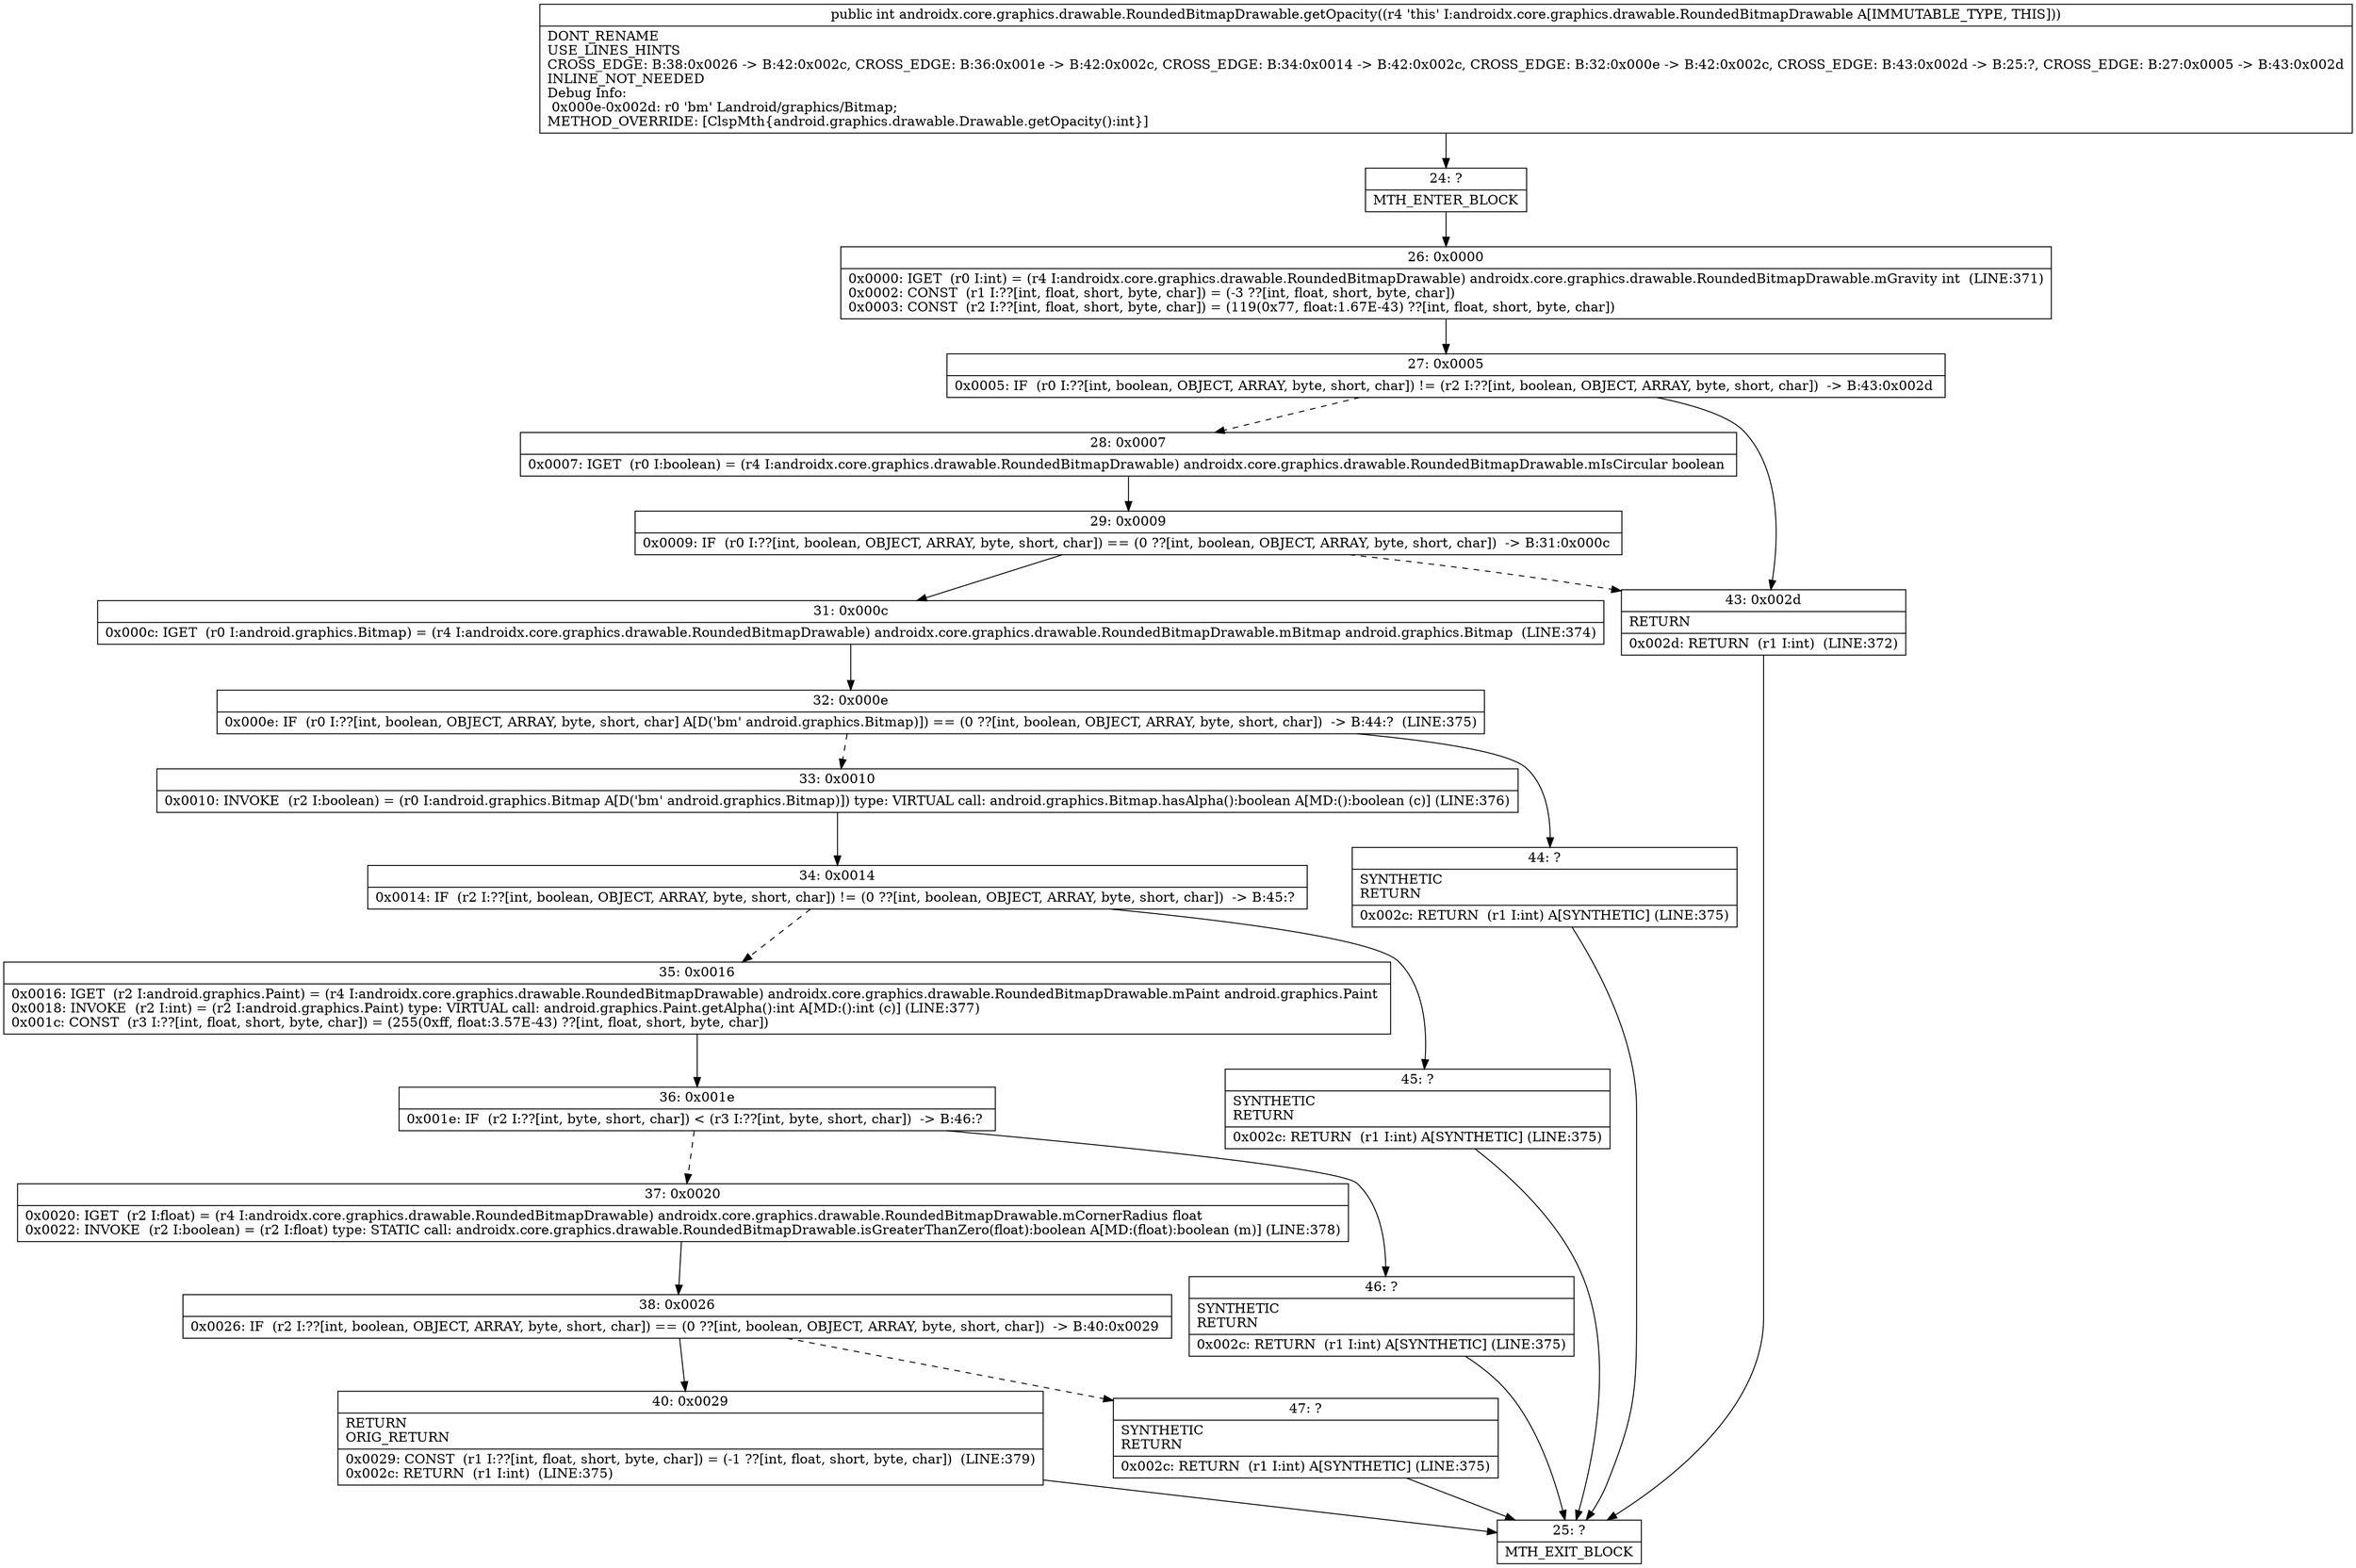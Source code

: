 digraph "CFG forandroidx.core.graphics.drawable.RoundedBitmapDrawable.getOpacity()I" {
Node_24 [shape=record,label="{24\:\ ?|MTH_ENTER_BLOCK\l}"];
Node_26 [shape=record,label="{26\:\ 0x0000|0x0000: IGET  (r0 I:int) = (r4 I:androidx.core.graphics.drawable.RoundedBitmapDrawable) androidx.core.graphics.drawable.RoundedBitmapDrawable.mGravity int  (LINE:371)\l0x0002: CONST  (r1 I:??[int, float, short, byte, char]) = (\-3 ??[int, float, short, byte, char]) \l0x0003: CONST  (r2 I:??[int, float, short, byte, char]) = (119(0x77, float:1.67E\-43) ??[int, float, short, byte, char]) \l}"];
Node_27 [shape=record,label="{27\:\ 0x0005|0x0005: IF  (r0 I:??[int, boolean, OBJECT, ARRAY, byte, short, char]) != (r2 I:??[int, boolean, OBJECT, ARRAY, byte, short, char])  \-\> B:43:0x002d \l}"];
Node_28 [shape=record,label="{28\:\ 0x0007|0x0007: IGET  (r0 I:boolean) = (r4 I:androidx.core.graphics.drawable.RoundedBitmapDrawable) androidx.core.graphics.drawable.RoundedBitmapDrawable.mIsCircular boolean \l}"];
Node_29 [shape=record,label="{29\:\ 0x0009|0x0009: IF  (r0 I:??[int, boolean, OBJECT, ARRAY, byte, short, char]) == (0 ??[int, boolean, OBJECT, ARRAY, byte, short, char])  \-\> B:31:0x000c \l}"];
Node_31 [shape=record,label="{31\:\ 0x000c|0x000c: IGET  (r0 I:android.graphics.Bitmap) = (r4 I:androidx.core.graphics.drawable.RoundedBitmapDrawable) androidx.core.graphics.drawable.RoundedBitmapDrawable.mBitmap android.graphics.Bitmap  (LINE:374)\l}"];
Node_32 [shape=record,label="{32\:\ 0x000e|0x000e: IF  (r0 I:??[int, boolean, OBJECT, ARRAY, byte, short, char] A[D('bm' android.graphics.Bitmap)]) == (0 ??[int, boolean, OBJECT, ARRAY, byte, short, char])  \-\> B:44:?  (LINE:375)\l}"];
Node_33 [shape=record,label="{33\:\ 0x0010|0x0010: INVOKE  (r2 I:boolean) = (r0 I:android.graphics.Bitmap A[D('bm' android.graphics.Bitmap)]) type: VIRTUAL call: android.graphics.Bitmap.hasAlpha():boolean A[MD:():boolean (c)] (LINE:376)\l}"];
Node_34 [shape=record,label="{34\:\ 0x0014|0x0014: IF  (r2 I:??[int, boolean, OBJECT, ARRAY, byte, short, char]) != (0 ??[int, boolean, OBJECT, ARRAY, byte, short, char])  \-\> B:45:? \l}"];
Node_35 [shape=record,label="{35\:\ 0x0016|0x0016: IGET  (r2 I:android.graphics.Paint) = (r4 I:androidx.core.graphics.drawable.RoundedBitmapDrawable) androidx.core.graphics.drawable.RoundedBitmapDrawable.mPaint android.graphics.Paint \l0x0018: INVOKE  (r2 I:int) = (r2 I:android.graphics.Paint) type: VIRTUAL call: android.graphics.Paint.getAlpha():int A[MD:():int (c)] (LINE:377)\l0x001c: CONST  (r3 I:??[int, float, short, byte, char]) = (255(0xff, float:3.57E\-43) ??[int, float, short, byte, char]) \l}"];
Node_36 [shape=record,label="{36\:\ 0x001e|0x001e: IF  (r2 I:??[int, byte, short, char]) \< (r3 I:??[int, byte, short, char])  \-\> B:46:? \l}"];
Node_37 [shape=record,label="{37\:\ 0x0020|0x0020: IGET  (r2 I:float) = (r4 I:androidx.core.graphics.drawable.RoundedBitmapDrawable) androidx.core.graphics.drawable.RoundedBitmapDrawable.mCornerRadius float \l0x0022: INVOKE  (r2 I:boolean) = (r2 I:float) type: STATIC call: androidx.core.graphics.drawable.RoundedBitmapDrawable.isGreaterThanZero(float):boolean A[MD:(float):boolean (m)] (LINE:378)\l}"];
Node_38 [shape=record,label="{38\:\ 0x0026|0x0026: IF  (r2 I:??[int, boolean, OBJECT, ARRAY, byte, short, char]) == (0 ??[int, boolean, OBJECT, ARRAY, byte, short, char])  \-\> B:40:0x0029 \l}"];
Node_40 [shape=record,label="{40\:\ 0x0029|RETURN\lORIG_RETURN\l|0x0029: CONST  (r1 I:??[int, float, short, byte, char]) = (\-1 ??[int, float, short, byte, char])  (LINE:379)\l0x002c: RETURN  (r1 I:int)  (LINE:375)\l}"];
Node_25 [shape=record,label="{25\:\ ?|MTH_EXIT_BLOCK\l}"];
Node_47 [shape=record,label="{47\:\ ?|SYNTHETIC\lRETURN\l|0x002c: RETURN  (r1 I:int) A[SYNTHETIC] (LINE:375)\l}"];
Node_46 [shape=record,label="{46\:\ ?|SYNTHETIC\lRETURN\l|0x002c: RETURN  (r1 I:int) A[SYNTHETIC] (LINE:375)\l}"];
Node_45 [shape=record,label="{45\:\ ?|SYNTHETIC\lRETURN\l|0x002c: RETURN  (r1 I:int) A[SYNTHETIC] (LINE:375)\l}"];
Node_44 [shape=record,label="{44\:\ ?|SYNTHETIC\lRETURN\l|0x002c: RETURN  (r1 I:int) A[SYNTHETIC] (LINE:375)\l}"];
Node_43 [shape=record,label="{43\:\ 0x002d|RETURN\l|0x002d: RETURN  (r1 I:int)  (LINE:372)\l}"];
MethodNode[shape=record,label="{public int androidx.core.graphics.drawable.RoundedBitmapDrawable.getOpacity((r4 'this' I:androidx.core.graphics.drawable.RoundedBitmapDrawable A[IMMUTABLE_TYPE, THIS]))  | DONT_RENAME\lUSE_LINES_HINTS\lCROSS_EDGE: B:38:0x0026 \-\> B:42:0x002c, CROSS_EDGE: B:36:0x001e \-\> B:42:0x002c, CROSS_EDGE: B:34:0x0014 \-\> B:42:0x002c, CROSS_EDGE: B:32:0x000e \-\> B:42:0x002c, CROSS_EDGE: B:43:0x002d \-\> B:25:?, CROSS_EDGE: B:27:0x0005 \-\> B:43:0x002d\lINLINE_NOT_NEEDED\lDebug Info:\l  0x000e\-0x002d: r0 'bm' Landroid\/graphics\/Bitmap;\lMETHOD_OVERRIDE: [ClspMth\{android.graphics.drawable.Drawable.getOpacity():int\}]\l}"];
MethodNode -> Node_24;Node_24 -> Node_26;
Node_26 -> Node_27;
Node_27 -> Node_28[style=dashed];
Node_27 -> Node_43;
Node_28 -> Node_29;
Node_29 -> Node_31;
Node_29 -> Node_43[style=dashed];
Node_31 -> Node_32;
Node_32 -> Node_33[style=dashed];
Node_32 -> Node_44;
Node_33 -> Node_34;
Node_34 -> Node_35[style=dashed];
Node_34 -> Node_45;
Node_35 -> Node_36;
Node_36 -> Node_37[style=dashed];
Node_36 -> Node_46;
Node_37 -> Node_38;
Node_38 -> Node_40;
Node_38 -> Node_47[style=dashed];
Node_40 -> Node_25;
Node_47 -> Node_25;
Node_46 -> Node_25;
Node_45 -> Node_25;
Node_44 -> Node_25;
Node_43 -> Node_25;
}

